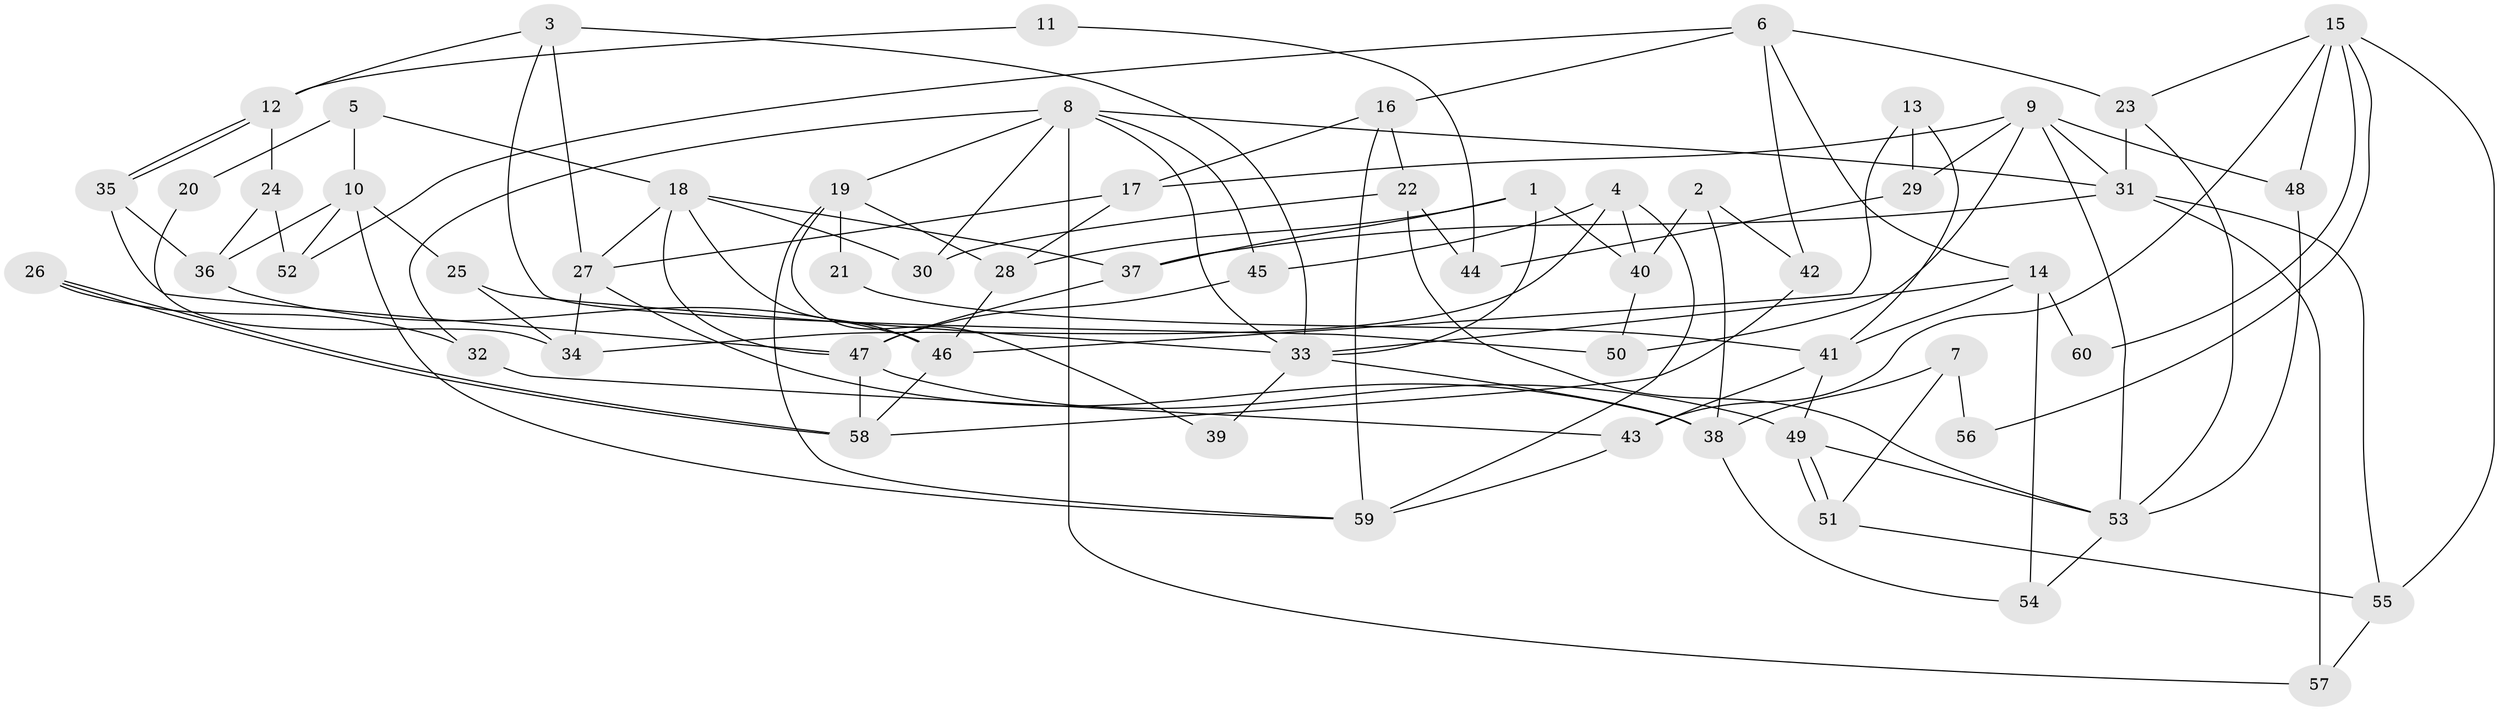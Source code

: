// Generated by graph-tools (version 1.1) at 2025/50/03/09/25 03:50:01]
// undirected, 60 vertices, 120 edges
graph export_dot {
graph [start="1"]
  node [color=gray90,style=filled];
  1;
  2;
  3;
  4;
  5;
  6;
  7;
  8;
  9;
  10;
  11;
  12;
  13;
  14;
  15;
  16;
  17;
  18;
  19;
  20;
  21;
  22;
  23;
  24;
  25;
  26;
  27;
  28;
  29;
  30;
  31;
  32;
  33;
  34;
  35;
  36;
  37;
  38;
  39;
  40;
  41;
  42;
  43;
  44;
  45;
  46;
  47;
  48;
  49;
  50;
  51;
  52;
  53;
  54;
  55;
  56;
  57;
  58;
  59;
  60;
  1 -- 40;
  1 -- 28;
  1 -- 33;
  1 -- 37;
  2 -- 38;
  2 -- 40;
  2 -- 42;
  3 -- 33;
  3 -- 27;
  3 -- 12;
  3 -- 50;
  4 -- 45;
  4 -- 59;
  4 -- 34;
  4 -- 40;
  5 -- 10;
  5 -- 18;
  5 -- 20;
  6 -- 23;
  6 -- 42;
  6 -- 14;
  6 -- 16;
  6 -- 52;
  7 -- 51;
  7 -- 38;
  7 -- 56;
  8 -- 33;
  8 -- 30;
  8 -- 19;
  8 -- 31;
  8 -- 32;
  8 -- 45;
  8 -- 57;
  9 -- 53;
  9 -- 31;
  9 -- 17;
  9 -- 29;
  9 -- 48;
  9 -- 50;
  10 -- 59;
  10 -- 25;
  10 -- 36;
  10 -- 52;
  11 -- 12;
  11 -- 44;
  12 -- 35;
  12 -- 35;
  12 -- 24;
  13 -- 41;
  13 -- 46;
  13 -- 29;
  14 -- 33;
  14 -- 41;
  14 -- 54;
  14 -- 60;
  15 -- 48;
  15 -- 55;
  15 -- 23;
  15 -- 43;
  15 -- 56;
  15 -- 60;
  16 -- 17;
  16 -- 22;
  16 -- 59;
  17 -- 28;
  17 -- 27;
  18 -- 47;
  18 -- 46;
  18 -- 27;
  18 -- 30;
  18 -- 37;
  19 -- 59;
  19 -- 21;
  19 -- 28;
  19 -- 39;
  20 -- 34;
  21 -- 41;
  22 -- 53;
  22 -- 30;
  22 -- 44;
  23 -- 31;
  23 -- 53;
  24 -- 52;
  24 -- 36;
  25 -- 34;
  25 -- 33;
  26 -- 58;
  26 -- 58;
  26 -- 32;
  27 -- 34;
  27 -- 38;
  28 -- 46;
  29 -- 44;
  31 -- 37;
  31 -- 55;
  31 -- 57;
  32 -- 43;
  33 -- 38;
  33 -- 39;
  35 -- 36;
  35 -- 47;
  36 -- 46;
  37 -- 47;
  38 -- 54;
  40 -- 50;
  41 -- 49;
  41 -- 43;
  42 -- 58;
  43 -- 59;
  45 -- 47;
  46 -- 58;
  47 -- 49;
  47 -- 58;
  48 -- 53;
  49 -- 51;
  49 -- 51;
  49 -- 53;
  51 -- 55;
  53 -- 54;
  55 -- 57;
}
